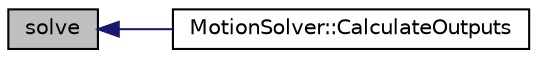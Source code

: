 digraph "solve"
{
  edge [fontname="Helvetica",fontsize="10",labelfontname="Helvetica",labelfontsize="10"];
  node [fontname="Helvetica",fontsize="10",shape=record];
  rankdir="LR";
  Node1 [label="solve",height=0.2,width=0.4,color="black", fillcolor="grey75", style="filled" fontcolor="black"];
  Node1 -> Node2 [dir="back",color="midnightblue",fontsize="10",style="solid",fontname="Helvetica"];
  Node2 [label="MotionSolver::CalculateOutputs",height=0.2,width=0.4,color="black", fillcolor="white", style="filled",URL="$class_motion_solver.html#ae072dd17e5535185100a4505adf2c627",tooltip="Calculate the Solution."];
}
